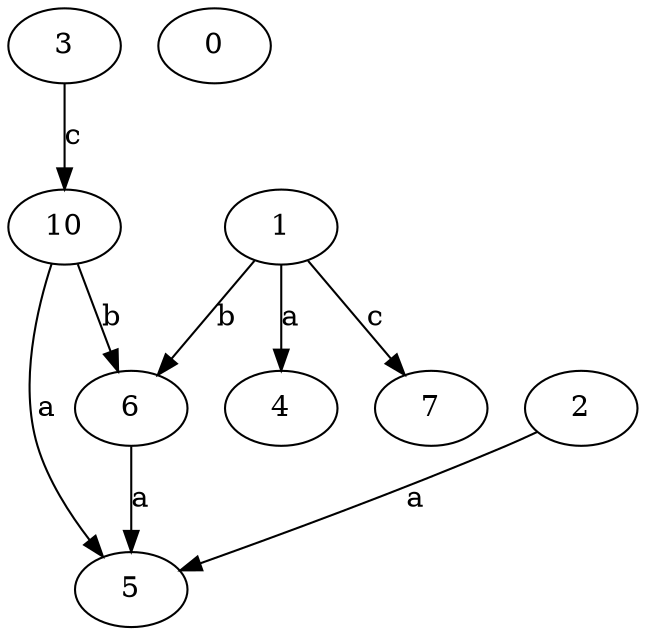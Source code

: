 strict digraph  {
3;
4;
5;
6;
7;
0;
1;
10;
2;
3 -> 10  [label=c];
6 -> 5  [label=a];
1 -> 4  [label=a];
1 -> 6  [label=b];
1 -> 7  [label=c];
10 -> 5  [label=a];
10 -> 6  [label=b];
2 -> 5  [label=a];
}
